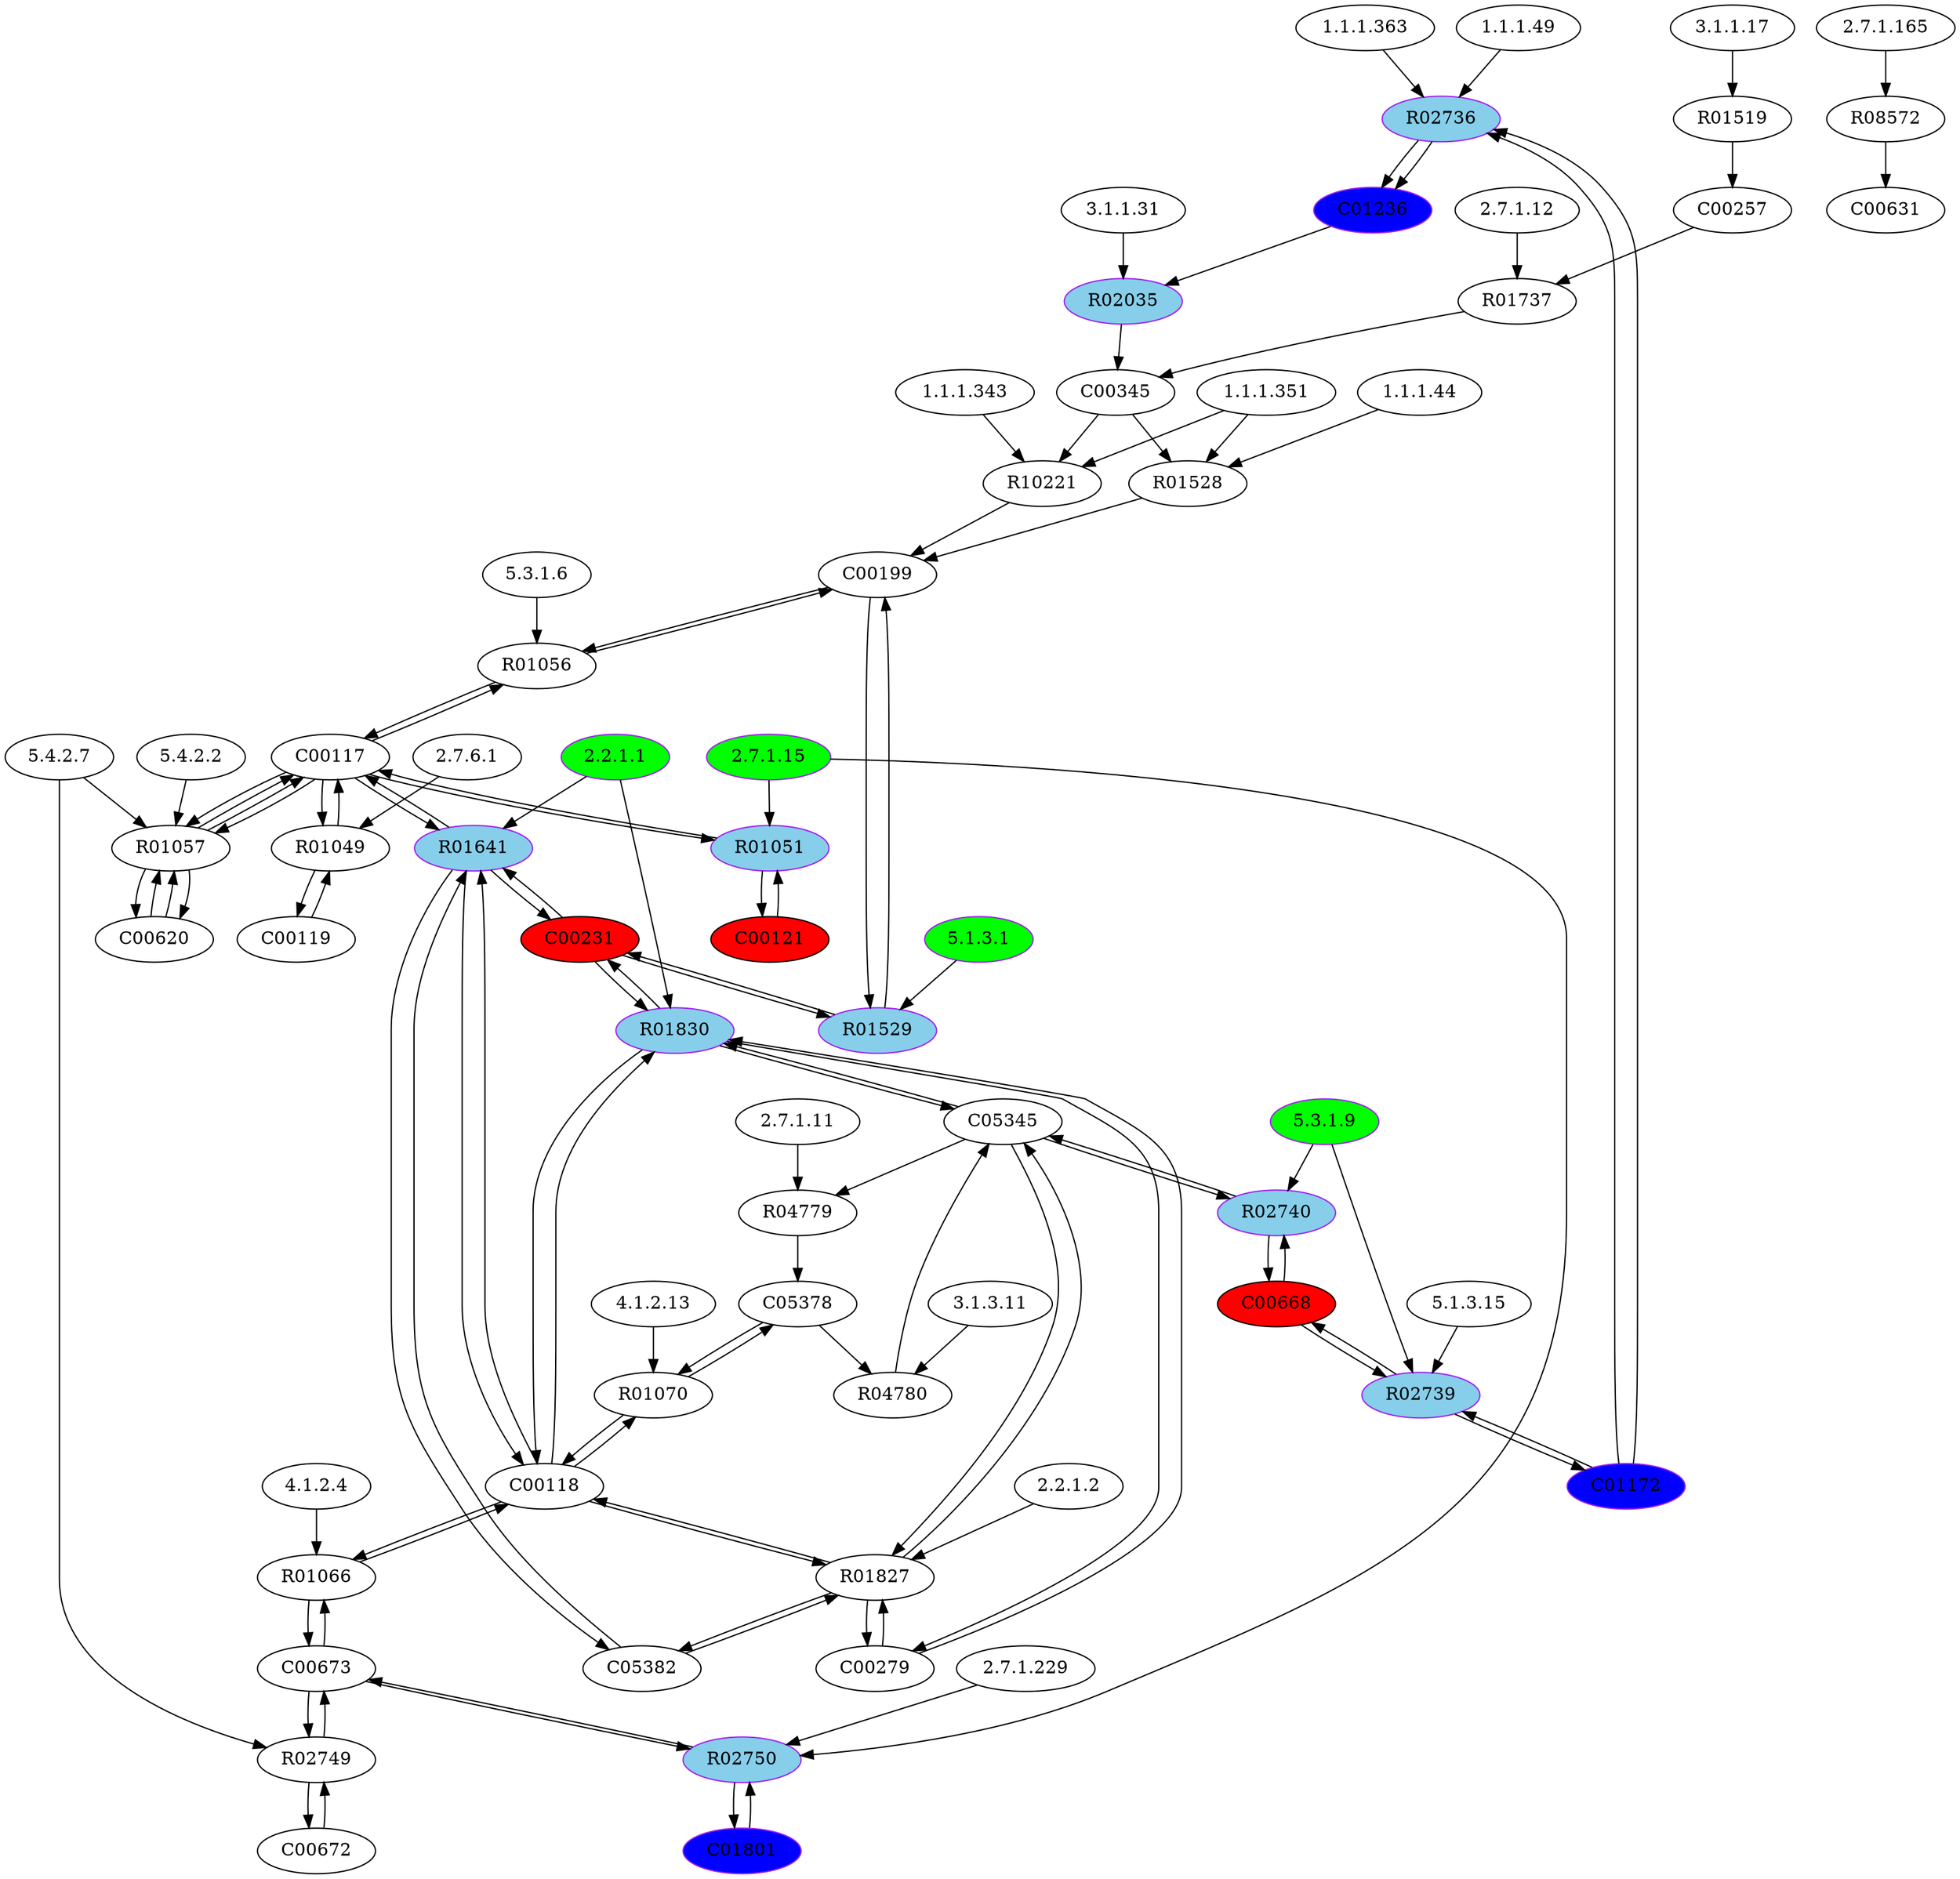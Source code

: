 digraph G {
"1.1.1.49" [type=E];
"2.7.1.229" [type=E];
"2.2.1.2" [type=E];
"3.1.1.31" [type=E];
"5.1.3.1" [color=purple, fillcolor=green, style=filled, type=E];
"5.3.1.9" [color=purple, fillcolor=green, style=filled, type=E];
"5.1.3.15" [type=E];
"2.7.1.15" [color=purple, fillcolor=green, style=filled, type=E];
"5.3.1.6" [type=E];
"1.1.1.44" [type=E];
"5.4.2.7" [type=E];
"2.7.6.1" [type=E];
"3.1.3.11" [type=E];
"1.1.1.363" [type=E];
"2.7.1.165" [type=E];
"4.1.2.13" [type=E];
"2.2.1.1" [color=purple, fillcolor=green, style=filled, type=E];
"4.1.2.4" [type=E];
"2.7.1.11" [type=E];
"5.4.2.2" [type=E];
"1.1.1.351" [type=E];
"1.1.1.343" [type=E];
"2.7.1.12" [type=E];
"3.1.1.17" [type=E];
R01057 [type=R];
R04779 [type=R];
R01049 [type=R];
R01737 [type=R];
R08572 [type=R];
R01051 [color=purple, fillcolor=skyblue, style=filled, type=R];
R01070 [type=R];
R04780 [type=R];
R02035 [color=purple, fillcolor=skyblue, style=filled, type=R];
R02750 [color=purple, fillcolor=skyblue, style=filled, type=R];
R01528 [type=R];
R01056 [type=R];
R02736 [color=purple, fillcolor=skyblue, style=filled, type=R];
R01529 [color=purple, fillcolor=skyblue, style=filled, type=R];
R02739 [color=purple, fillcolor=skyblue, style=filled, type=R];
R01830 [color=purple, fillcolor=skyblue, style=filled, type=R];
R10221 [type=R];
R02740 [color=purple, fillcolor=skyblue, style=filled, type=R];
R01066 [type=R];
R02749 [type=R];
R01641 [color=purple, fillcolor=skyblue, style=filled, type=R];
R01519 [type=R];
R01827 [type=R];
C00673 [type=C];
C00345 [type=C];
C05345 [type=C];
C00117 [type=C];
C00199 [type=C];
C00668 [fillcolor=red, style=filled, type=C];
C05378 [type=C];
C00279 [type=C];
C00620 [type=C];
C00631 [type=C];
C00119 [type=C];
C00118 [type=C];
C01172 [color=purple, fillcolor=blue, style=filled, type=C];
C01236 [color=purple, fillcolor=blue, style=filled, type=C];
C05382 [type=C];
C00231 [fillcolor=red, style=filled, type=C];
C01801 [color=purple, fillcolor=blue, style=filled, type=C];
C00121 [fillcolor=red, style=filled, type=C];
C00672 [type=C];
C00257 [type=C];
C00668 -> R02739;
R02739 -> C00668;
R02739 -> C01172;
C01172 -> R02739;
C01801 -> R02750;
R02750 -> C01801;
R02750 -> C00673;
C00673 -> R02750;
C00672 -> R02749;
R02749 -> C00672;
R02749 -> C00673;
C00673 -> R02749;
C00673 -> R01066;
R01066 -> C00673;
R01066 -> C00118;
C00118 -> R01066;
C00117 -> R01049;
R01049 -> C00117;
R01049 -> C00119;
C00119 -> R01049;
C00620 -> R01057;
R01057 -> C00620;
R01057 -> C00117;
C00117 -> R01057;
C00121 -> R01051;
R01051 -> C00121;
R01051 -> C00117;
C00117 -> R01051;
C00118 -> R01641;
R01641 -> C00118;
C05382 -> R01641;
R01641 -> C05382;
R01641 -> C00231;
C00231 -> R01641;
R01641 -> C00117;
C00117 -> R01641;
C00117 -> R01056;
R01056 -> C00117;
R01056 -> C00199;
C00199 -> R01056;
C00199 -> R01529;
R01529 -> C00199;
R01529 -> C00231;
C00231 -> R01529;
C05345 -> R01830;
R01830 -> C05345;
C00118 -> R01830;
R01830 -> C00118;
R01830 -> C00231;
C00231 -> R01830;
R01830 -> C00279;
C00279 -> R01830;
C05378 -> R01070;
R01070 -> C05378;
R01070 -> C00118;
C00118 -> R01070;
C05345 -> R04779;
R04779 -> C05378;
C05378 -> R04780;
R04780 -> C05345;
C00668 -> R02740;
R02740 -> C00668;
R02740 -> C05345;
C05345 -> R02740;
C00345 -> R01528;
R01528 -> C00199;
C01236 -> R02035;
R02035 -> C00345;
C01172 -> R02736;
R02736 -> C01236;
C00257 -> R01737;
R01737 -> C00345;
R01519 -> C00257;
C00118 -> R01827;
R01827 -> C00118;
C05382 -> R01827;
R01827 -> C05382;
R01827 -> C05345;
C05345 -> R01827;
R01827 -> C00279;
C00279 -> R01827;
C00620 -> R01057;
R01057 -> C00620;
R01057 -> C00117;
C00117 -> R01057;
R08572 -> C00631;
C00345 -> R10221;
R10221 -> C00199;
C01172 -> R02736;
R02736 -> C01236;
"5.4.2.2" -> R01057;
"5.4.2.7" -> R01057;
"2.7.1.11" -> R04779;
"2.7.6.1" -> R01049;
"2.7.1.12" -> R01737;
"2.7.1.165" -> R08572;
"2.7.1.15" -> R01051;
"4.1.2.13" -> R01070;
"3.1.3.11" -> R04780;
"3.1.1.31" -> R02035;
"2.7.1.15" -> R02750;
"2.7.1.229" -> R02750;
"1.1.1.44" -> R01528;
"1.1.1.351" -> R01528;
"5.3.1.6" -> R01056;
"1.1.1.49" -> R02736;
"1.1.1.363" -> R02736;
"5.1.3.1" -> R01529;
"5.1.3.15" -> R02739;
"5.3.1.9" -> R02739;
"2.2.1.1" -> R01830;
"1.1.1.343" -> R10221;
"1.1.1.351" -> R10221;
"5.3.1.9" -> R02740;
"4.1.2.4" -> R01066;
"5.4.2.7" -> R02749;
"2.2.1.1" -> R01641;
"3.1.1.17" -> R01519;
"2.2.1.2" -> R01827;
}
